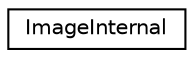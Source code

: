 digraph "Graphical Class Hierarchy"
{
  edge [fontname="Helvetica",fontsize="10",labelfontname="Helvetica",labelfontsize="10"];
  node [fontname="Helvetica",fontsize="10",shape=record];
  rankdir="LR";
  Node0 [label="ImageInternal",height=0.2,width=0.4,color="black", fillcolor="white", style="filled",URL="$class_image_internal.html",tooltip="A 2D image buffer.. "];
}
